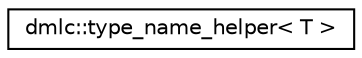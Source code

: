 digraph "Graphical Class Hierarchy"
{
 // LATEX_PDF_SIZE
  edge [fontname="Helvetica",fontsize="10",labelfontname="Helvetica",labelfontsize="10"];
  node [fontname="Helvetica",fontsize="10",shape=record];
  rankdir="LR";
  Node0 [label="dmlc::type_name_helper\< T \>",height=0.2,width=0.4,color="black", fillcolor="white", style="filled",URL="$structdmlc_1_1type__name__helper.html",tooltip="helper class to construct a string that represents type name"];
}
